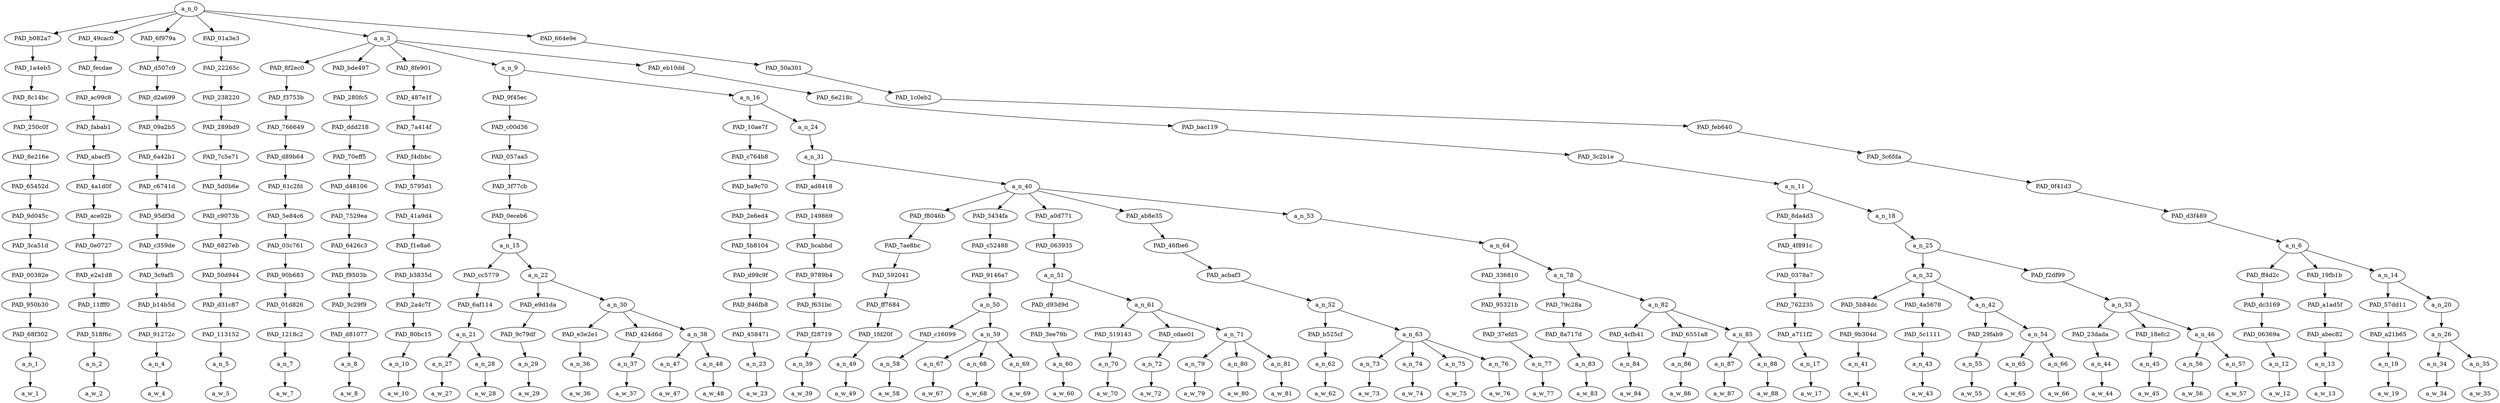 strict digraph "" {
	a_n_0	[div_dir=-1,
		index=0,
		level=13,
		pos="26.818298611111114,13!",
		text_span="[0, 1, 2, 3, 4, 5, 6, 7, 8, 9, 10, 11, 12, 13, 14, 15, 16, 17, 18, 19, 20, 21, 22, 23, 24, 25, 26, 27, 28, 29, 30, 31, 32, 33, 34, \
35, 36, 37, 38, 39, 40, 41, 42, 43, 44, 45, 46, 47, 48, 49, 50, 51, 52]",
		value=1.00000000];
	PAD_b082a7	[div_dir=-1,
		index=0,
		level=12,
		pos="0.0,12!",
		text_span="[0]",
		value=0.03186660];
	a_n_0 -> PAD_b082a7;
	PAD_49cac0	[div_dir=-1,
		index=1,
		level=12,
		pos="1.0,12!",
		text_span="[1]",
		value=0.01952713];
	a_n_0 -> PAD_49cac0;
	PAD_6f979a	[div_dir=1,
		index=3,
		level=12,
		pos="46.0,12!",
		text_span="[46]",
		value=0.02067806];
	a_n_0 -> PAD_6f979a;
	PAD_01a3e3	[div_dir=-1,
		index=4,
		level=12,
		pos="47.0,12!",
		text_span="[47]",
		value=0.02400676];
	a_n_0 -> PAD_01a3e3;
	a_n_3	[div_dir=-1,
		index=2,
		level=12,
		pos="17.659791666666667,12!",
		text_span="[2, 3, 4, 5, 6, 7, 8, 9, 10, 11, 12, 13, 14, 15, 16, 17, 18, 19, 20, 21, 22, 23, 24, 25, 26, 27, 28, 29, 30, 31, 32, 33, 34, 35, \
36, 37, 38, 39, 40, 41, 42, 43, 44, 45]",
		value=0.80044151];
	a_n_0 -> a_n_3;
	PAD_664e9e	[div_dir=1,
		index=5,
		level=12,
		pos="49.25,12!",
		text_span="[48, 49, 50, 51, 52]",
		value=0.10338603];
	a_n_0 -> PAD_664e9e;
	PAD_1a4eb5	[div_dir=-1,
		index=0,
		level=11,
		pos="0.0,11!",
		text_span="[0]",
		value=0.03186660];
	PAD_b082a7 -> PAD_1a4eb5;
	PAD_8c14bc	[div_dir=-1,
		index=0,
		level=10,
		pos="0.0,10!",
		text_span="[0]",
		value=0.03186660];
	PAD_1a4eb5 -> PAD_8c14bc;
	PAD_250c0f	[div_dir=-1,
		index=0,
		level=9,
		pos="0.0,9!",
		text_span="[0]",
		value=0.03186660];
	PAD_8c14bc -> PAD_250c0f;
	PAD_8e216e	[div_dir=-1,
		index=0,
		level=8,
		pos="0.0,8!",
		text_span="[0]",
		value=0.03186660];
	PAD_250c0f -> PAD_8e216e;
	PAD_65452d	[div_dir=-1,
		index=0,
		level=7,
		pos="0.0,7!",
		text_span="[0]",
		value=0.03186660];
	PAD_8e216e -> PAD_65452d;
	PAD_9d045c	[div_dir=-1,
		index=0,
		level=6,
		pos="0.0,6!",
		text_span="[0]",
		value=0.03186660];
	PAD_65452d -> PAD_9d045c;
	PAD_3ca51d	[div_dir=-1,
		index=0,
		level=5,
		pos="0.0,5!",
		text_span="[0]",
		value=0.03186660];
	PAD_9d045c -> PAD_3ca51d;
	PAD_00382e	[div_dir=-1,
		index=0,
		level=4,
		pos="0.0,4!",
		text_span="[0]",
		value=0.03186660];
	PAD_3ca51d -> PAD_00382e;
	PAD_950b30	[div_dir=-1,
		index=0,
		level=3,
		pos="0.0,3!",
		text_span="[0]",
		value=0.03186660];
	PAD_00382e -> PAD_950b30;
	PAD_68f302	[div_dir=-1,
		index=0,
		level=2,
		pos="0.0,2!",
		text_span="[0]",
		value=0.03186660];
	PAD_950b30 -> PAD_68f302;
	a_n_1	[div_dir=-1,
		index=0,
		level=1,
		pos="0.0,1!",
		text_span="[0]",
		value=0.03186660];
	PAD_68f302 -> a_n_1;
	a_w_1	[div_dir=0,
		index=0,
		level=0,
		pos="0,0!",
		text_span="[0]",
		value=hey];
	a_n_1 -> a_w_1;
	PAD_fecdae	[div_dir=-1,
		index=1,
		level=11,
		pos="1.0,11!",
		text_span="[1]",
		value=0.01952713];
	PAD_49cac0 -> PAD_fecdae;
	PAD_ac99c8	[div_dir=-1,
		index=1,
		level=10,
		pos="1.0,10!",
		text_span="[1]",
		value=0.01952713];
	PAD_fecdae -> PAD_ac99c8;
	PAD_fabab1	[div_dir=-1,
		index=1,
		level=9,
		pos="1.0,9!",
		text_span="[1]",
		value=0.01952713];
	PAD_ac99c8 -> PAD_fabab1;
	PAD_abacf5	[div_dir=-1,
		index=1,
		level=8,
		pos="1.0,8!",
		text_span="[1]",
		value=0.01952713];
	PAD_fabab1 -> PAD_abacf5;
	PAD_4a1d0f	[div_dir=-1,
		index=1,
		level=7,
		pos="1.0,7!",
		text_span="[1]",
		value=0.01952713];
	PAD_abacf5 -> PAD_4a1d0f;
	PAD_ace02b	[div_dir=-1,
		index=1,
		level=6,
		pos="1.0,6!",
		text_span="[1]",
		value=0.01952713];
	PAD_4a1d0f -> PAD_ace02b;
	PAD_0e0727	[div_dir=-1,
		index=1,
		level=5,
		pos="1.0,5!",
		text_span="[1]",
		value=0.01952713];
	PAD_ace02b -> PAD_0e0727;
	PAD_e2a1d8	[div_dir=-1,
		index=1,
		level=4,
		pos="1.0,4!",
		text_span="[1]",
		value=0.01952713];
	PAD_0e0727 -> PAD_e2a1d8;
	PAD_11fff0	[div_dir=-1,
		index=1,
		level=3,
		pos="1.0,3!",
		text_span="[1]",
		value=0.01952713];
	PAD_e2a1d8 -> PAD_11fff0;
	PAD_518f6c	[div_dir=-1,
		index=1,
		level=2,
		pos="1.0,2!",
		text_span="[1]",
		value=0.01952713];
	PAD_11fff0 -> PAD_518f6c;
	a_n_2	[div_dir=-1,
		index=1,
		level=1,
		pos="1.0,1!",
		text_span="[1]",
		value=0.01952713];
	PAD_518f6c -> a_n_2;
	a_w_2	[div_dir=0,
		index=1,
		level=0,
		pos="1,0!",
		text_span="[1]",
		value=why];
	a_n_2 -> a_w_2;
	PAD_d507c9	[div_dir=1,
		index=7,
		level=11,
		pos="46.0,11!",
		text_span="[46]",
		value=0.02067806];
	PAD_6f979a -> PAD_d507c9;
	PAD_d2a699	[div_dir=1,
		index=8,
		level=10,
		pos="46.0,10!",
		text_span="[46]",
		value=0.02067806];
	PAD_d507c9 -> PAD_d2a699;
	PAD_09a2b5	[div_dir=1,
		index=9,
		level=9,
		pos="46.0,9!",
		text_span="[46]",
		value=0.02067806];
	PAD_d2a699 -> PAD_09a2b5;
	PAD_6a42b1	[div_dir=1,
		index=9,
		level=8,
		pos="46.0,8!",
		text_span="[46]",
		value=0.02067806];
	PAD_09a2b5 -> PAD_6a42b1;
	PAD_c6741d	[div_dir=1,
		index=10,
		level=7,
		pos="46.0,7!",
		text_span="[46]",
		value=0.02067806];
	PAD_6a42b1 -> PAD_c6741d;
	PAD_95df3d	[div_dir=1,
		index=15,
		level=6,
		pos="46.0,6!",
		text_span="[46]",
		value=0.02067806];
	PAD_c6741d -> PAD_95df3d;
	PAD_c359de	[div_dir=1,
		index=15,
		level=5,
		pos="46.0,5!",
		text_span="[46]",
		value=0.02067806];
	PAD_95df3d -> PAD_c359de;
	PAD_3c9af5	[div_dir=1,
		index=18,
		level=4,
		pos="46.0,4!",
		text_span="[46]",
		value=0.02067806];
	PAD_c359de -> PAD_3c9af5;
	PAD_b14b5d	[div_dir=1,
		index=23,
		level=3,
		pos="46.0,3!",
		text_span="[46]",
		value=0.02067806];
	PAD_3c9af5 -> PAD_b14b5d;
	PAD_91272c	[div_dir=1,
		index=34,
		level=2,
		pos="46.0,2!",
		text_span="[46]",
		value=0.02067806];
	PAD_b14b5d -> PAD_91272c;
	a_n_4	[div_dir=1,
		index=46,
		level=1,
		pos="46.0,1!",
		text_span="[46]",
		value=0.02067806];
	PAD_91272c -> a_n_4;
	a_w_4	[div_dir=0,
		index=46,
		level=0,
		pos="46,0!",
		text_span="[46]",
		value=but];
	a_n_4 -> a_w_4;
	PAD_22265c	[div_dir=-1,
		index=8,
		level=11,
		pos="47.0,11!",
		text_span="[47]",
		value=0.02400676];
	PAD_01a3e3 -> PAD_22265c;
	PAD_238220	[div_dir=-1,
		index=9,
		level=10,
		pos="47.0,10!",
		text_span="[47]",
		value=0.02400676];
	PAD_22265c -> PAD_238220;
	PAD_289bd9	[div_dir=-1,
		index=10,
		level=9,
		pos="47.0,9!",
		text_span="[47]",
		value=0.02400676];
	PAD_238220 -> PAD_289bd9;
	PAD_7c5e71	[div_dir=-1,
		index=10,
		level=8,
		pos="47.0,8!",
		text_span="[47]",
		value=0.02400676];
	PAD_289bd9 -> PAD_7c5e71;
	PAD_5d0b6e	[div_dir=-1,
		index=11,
		level=7,
		pos="47.0,7!",
		text_span="[47]",
		value=0.02400676];
	PAD_7c5e71 -> PAD_5d0b6e;
	PAD_c9073b	[div_dir=-1,
		index=16,
		level=6,
		pos="47.0,6!",
		text_span="[47]",
		value=0.02400676];
	PAD_5d0b6e -> PAD_c9073b;
	PAD_6827eb	[div_dir=-1,
		index=16,
		level=5,
		pos="47.0,5!",
		text_span="[47]",
		value=0.02400676];
	PAD_c9073b -> PAD_6827eb;
	PAD_50d944	[div_dir=-1,
		index=19,
		level=4,
		pos="47.0,4!",
		text_span="[47]",
		value=0.02400676];
	PAD_6827eb -> PAD_50d944;
	PAD_d31c87	[div_dir=-1,
		index=24,
		level=3,
		pos="47.0,3!",
		text_span="[47]",
		value=0.02400676];
	PAD_50d944 -> PAD_d31c87;
	PAD_113152	[div_dir=-1,
		index=35,
		level=2,
		pos="47.0,2!",
		text_span="[47]",
		value=0.02400676];
	PAD_d31c87 -> PAD_113152;
	a_n_5	[div_dir=-1,
		index=47,
		level=1,
		pos="47.0,1!",
		text_span="[47]",
		value=0.02400676];
	PAD_113152 -> a_n_5;
	a_w_5	[div_dir=0,
		index=47,
		level=0,
		pos="47,0!",
		text_span="[47]",
		value=why1];
	a_n_5 -> a_w_5;
	PAD_8f2ec0	[div_dir=1,
		index=2,
		level=11,
		pos="2.0,11!",
		text_span="[2]",
		value=0.01652498];
	a_n_3 -> PAD_8f2ec0;
	PAD_bde497	[div_dir=-1,
		index=3,
		level=11,
		pos="3.0,11!",
		text_span="[3]",
		value=0.01417981];
	a_n_3 -> PAD_bde497;
	PAD_8fe901	[div_dir=-1,
		index=5,
		level=11,
		pos="35.0,11!",
		text_span="[35]",
		value=0.01292960];
	a_n_3 -> PAD_8fe901;
	a_n_9	[div_dir=-1,
		index=4,
		level=11,
		pos="9.736458333333333,11!",
		text_span="[4, 5, 6, 7, 8, 9, 10, 11, 12, 13, 14, 15, 16, 17, 18, 19, 20, 21, 22, 23, 24, 25, 26, 27, 28, 29, 30, 31, 32, 33, 34]",
		value=0.51592751];
	a_n_3 -> a_n_9;
	PAD_eb10dd	[div_dir=-1,
		index=6,
		level=11,
		pos="38.5625,11!",
		text_span="[36, 37, 38, 39, 40, 41, 42, 43, 44, 45]",
		value=0.24080361];
	a_n_3 -> PAD_eb10dd;
	PAD_f3753b	[div_dir=1,
		index=2,
		level=10,
		pos="2.0,10!",
		text_span="[2]",
		value=0.01652498];
	PAD_8f2ec0 -> PAD_f3753b;
	PAD_766649	[div_dir=1,
		index=2,
		level=9,
		pos="2.0,9!",
		text_span="[2]",
		value=0.01652498];
	PAD_f3753b -> PAD_766649;
	PAD_d89b64	[div_dir=1,
		index=2,
		level=8,
		pos="2.0,8!",
		text_span="[2]",
		value=0.01652498];
	PAD_766649 -> PAD_d89b64;
	PAD_61c2fd	[div_dir=1,
		index=2,
		level=7,
		pos="2.0,7!",
		text_span="[2]",
		value=0.01652498];
	PAD_d89b64 -> PAD_61c2fd;
	PAD_5e84c6	[div_dir=1,
		index=2,
		level=6,
		pos="2.0,6!",
		text_span="[2]",
		value=0.01652498];
	PAD_61c2fd -> PAD_5e84c6;
	PAD_03c761	[div_dir=1,
		index=2,
		level=5,
		pos="2.0,5!",
		text_span="[2]",
		value=0.01652498];
	PAD_5e84c6 -> PAD_03c761;
	PAD_90b683	[div_dir=1,
		index=2,
		level=4,
		pos="2.0,4!",
		text_span="[2]",
		value=0.01652498];
	PAD_03c761 -> PAD_90b683;
	PAD_01d826	[div_dir=1,
		index=2,
		level=3,
		pos="2.0,3!",
		text_span="[2]",
		value=0.01652498];
	PAD_90b683 -> PAD_01d826;
	PAD_1218c2	[div_dir=1,
		index=2,
		level=2,
		pos="2.0,2!",
		text_span="[2]",
		value=0.01652498];
	PAD_01d826 -> PAD_1218c2;
	a_n_7	[div_dir=1,
		index=2,
		level=1,
		pos="2.0,1!",
		text_span="[2]",
		value=0.01652498];
	PAD_1218c2 -> a_n_7;
	a_w_7	[div_dir=0,
		index=2,
		level=0,
		pos="2,0!",
		text_span="[2]",
		value=was];
	a_n_7 -> a_w_7;
	PAD_280fc5	[div_dir=-1,
		index=3,
		level=10,
		pos="3.0,10!",
		text_span="[3]",
		value=0.01417981];
	PAD_bde497 -> PAD_280fc5;
	PAD_ddd218	[div_dir=-1,
		index=3,
		level=9,
		pos="3.0,9!",
		text_span="[3]",
		value=0.01417981];
	PAD_280fc5 -> PAD_ddd218;
	PAD_70eff5	[div_dir=-1,
		index=3,
		level=8,
		pos="3.0,8!",
		text_span="[3]",
		value=0.01417981];
	PAD_ddd218 -> PAD_70eff5;
	PAD_d48106	[div_dir=-1,
		index=3,
		level=7,
		pos="3.0,7!",
		text_span="[3]",
		value=0.01417981];
	PAD_70eff5 -> PAD_d48106;
	PAD_7529ea	[div_dir=-1,
		index=3,
		level=6,
		pos="3.0,6!",
		text_span="[3]",
		value=0.01417981];
	PAD_d48106 -> PAD_7529ea;
	PAD_6426c3	[div_dir=-1,
		index=3,
		level=5,
		pos="3.0,5!",
		text_span="[3]",
		value=0.01417981];
	PAD_7529ea -> PAD_6426c3;
	PAD_f9503b	[div_dir=-1,
		index=3,
		level=4,
		pos="3.0,4!",
		text_span="[3]",
		value=0.01417981];
	PAD_6426c3 -> PAD_f9503b;
	PAD_3c29f9	[div_dir=-1,
		index=3,
		level=3,
		pos="3.0,3!",
		text_span="[3]",
		value=0.01417981];
	PAD_f9503b -> PAD_3c29f9;
	PAD_d81077	[div_dir=-1,
		index=3,
		level=2,
		pos="3.0,2!",
		text_span="[3]",
		value=0.01417981];
	PAD_3c29f9 -> PAD_d81077;
	a_n_8	[div_dir=-1,
		index=3,
		level=1,
		pos="3.0,1!",
		text_span="[3]",
		value=0.01417981];
	PAD_d81077 -> a_n_8;
	a_w_8	[div_dir=0,
		index=3,
		level=0,
		pos="3,0!",
		text_span="[3]",
		value=there];
	a_n_8 -> a_w_8;
	PAD_487e1f	[div_dir=-1,
		index=6,
		level=10,
		pos="35.0,10!",
		text_span="[35]",
		value=0.01292960];
	PAD_8fe901 -> PAD_487e1f;
	PAD_7a414f	[div_dir=-1,
		index=7,
		level=9,
		pos="35.0,9!",
		text_span="[35]",
		value=0.01292960];
	PAD_487e1f -> PAD_7a414f;
	PAD_f4dbbc	[div_dir=-1,
		index=7,
		level=8,
		pos="35.0,8!",
		text_span="[35]",
		value=0.01292960];
	PAD_7a414f -> PAD_f4dbbc;
	PAD_5795d1	[div_dir=-1,
		index=8,
		level=7,
		pos="35.0,7!",
		text_span="[35]",
		value=0.01292960];
	PAD_f4dbbc -> PAD_5795d1;
	PAD_41a9d4	[div_dir=-1,
		index=12,
		level=6,
		pos="35.0,6!",
		text_span="[35]",
		value=0.01292960];
	PAD_5795d1 -> PAD_41a9d4;
	PAD_f1e8a6	[div_dir=-1,
		index=12,
		level=5,
		pos="35.0,5!",
		text_span="[35]",
		value=0.01292960];
	PAD_41a9d4 -> PAD_f1e8a6;
	PAD_b3835d	[div_dir=-1,
		index=14,
		level=4,
		pos="35.0,4!",
		text_span="[35]",
		value=0.01292960];
	PAD_f1e8a6 -> PAD_b3835d;
	PAD_2a4c7f	[div_dir=-1,
		index=17,
		level=3,
		pos="35.0,3!",
		text_span="[35]",
		value=0.01292960];
	PAD_b3835d -> PAD_2a4c7f;
	PAD_80bc15	[div_dir=-1,
		index=25,
		level=2,
		pos="35.0,2!",
		text_span="[35]",
		value=0.01292960];
	PAD_2a4c7f -> PAD_80bc15;
	a_n_10	[div_dir=-1,
		index=35,
		level=1,
		pos="35.0,1!",
		text_span="[35]",
		value=0.01292960];
	PAD_80bc15 -> a_n_10;
	a_w_10	[div_dir=0,
		index=35,
		level=0,
		pos="35,0!",
		text_span="[35]",
		value=i];
	a_n_10 -> a_w_10;
	PAD_9f45ec	[div_dir=-1,
		index=4,
		level=10,
		pos="5.791666666666666,10!",
		text_span="[4, 5, 6, 7, 8, 9, 10]",
		value=0.16298223];
	a_n_9 -> PAD_9f45ec;
	a_n_16	[div_dir=-1,
		index=5,
		level=10,
		pos="13.68125,10!",
		text_span="[11, 12, 13, 14, 15, 16, 17, 18, 19, 20, 21, 22, 23, 24, 25, 26, 27, 28, 29, 30, 31, 32, 33, 34]",
		value=0.35290484];
	a_n_9 -> a_n_16;
	PAD_c00d36	[div_dir=-1,
		index=4,
		level=9,
		pos="5.791666666666666,9!",
		text_span="[4, 5, 6, 7, 8, 9, 10]",
		value=0.16298223];
	PAD_9f45ec -> PAD_c00d36;
	PAD_057aa5	[div_dir=-1,
		index=4,
		level=8,
		pos="5.791666666666666,8!",
		text_span="[4, 5, 6, 7, 8, 9, 10]",
		value=0.16298223];
	PAD_c00d36 -> PAD_057aa5;
	PAD_3f77cb	[div_dir=-1,
		index=4,
		level=7,
		pos="5.791666666666666,7!",
		text_span="[4, 5, 6, 7, 8, 9, 10]",
		value=0.16298223];
	PAD_057aa5 -> PAD_3f77cb;
	PAD_0eceb6	[div_dir=-1,
		index=4,
		level=6,
		pos="5.791666666666666,6!",
		text_span="[4, 5, 6, 7, 8, 9, 10]",
		value=0.16298223];
	PAD_3f77cb -> PAD_0eceb6;
	a_n_15	[div_dir=-1,
		index=4,
		level=5,
		pos="5.791666666666666,5!",
		text_span="[4, 5, 6, 7, 8, 9, 10]",
		value=0.16298223];
	PAD_0eceb6 -> a_n_15;
	PAD_cc5779	[div_dir=-1,
		index=4,
		level=4,
		pos="4.5,4!",
		text_span="[4, 5]",
		value=0.02960024];
	a_n_15 -> PAD_cc5779;
	a_n_22	[div_dir=-1,
		index=5,
		level=4,
		pos="7.083333333333333,4!",
		text_span="[6, 7, 8, 9, 10]",
		value=0.13332002];
	a_n_15 -> a_n_22;
	PAD_6af114	[div_dir=-1,
		index=4,
		level=3,
		pos="4.5,3!",
		text_span="[4, 5]",
		value=0.02960024];
	PAD_cc5779 -> PAD_6af114;
	a_n_21	[div_dir=-1,
		index=4,
		level=2,
		pos="4.5,2!",
		text_span="[4, 5]",
		value=0.02960024];
	PAD_6af114 -> a_n_21;
	a_n_27	[div_dir=-1,
		index=4,
		level=1,
		pos="4.0,1!",
		text_span="[4]",
		value=0.01194285];
	a_n_21 -> a_n_27;
	a_n_28	[div_dir=-1,
		index=5,
		level=1,
		pos="5.0,1!",
		text_span="[5]",
		value=0.01760020];
	a_n_21 -> a_n_28;
	a_w_27	[div_dir=0,
		index=4,
		level=0,
		pos="4,0!",
		text_span="[4]",
		value=an];
	a_n_27 -> a_w_27;
	a_w_28	[div_dir=0,
		index=5,
		level=0,
		pos="5,0!",
		text_span="[5]",
		value=army];
	a_n_28 -> a_w_28;
	PAD_e9d1da	[div_dir=-1,
		index=5,
		level=3,
		pos="6.0,3!",
		text_span="[6]",
		value=0.01349092];
	a_n_22 -> PAD_e9d1da;
	a_n_30	[div_dir=1,
		index=6,
		level=3,
		pos="8.166666666666666,3!",
		text_span="[7, 8, 9, 10]",
		value=0.11979098];
	a_n_22 -> a_n_30;
	PAD_9c79df	[div_dir=-1,
		index=5,
		level=2,
		pos="6.0,2!",
		text_span="[6]",
		value=0.01349092];
	PAD_e9d1da -> PAD_9c79df;
	a_n_29	[div_dir=-1,
		index=6,
		level=1,
		pos="6.0,1!",
		text_span="[6]",
		value=0.01349092];
	PAD_9c79df -> a_n_29;
	a_w_29	[div_dir=0,
		index=6,
		level=0,
		pos="6,0!",
		text_span="[6]",
		value=of];
	a_n_29 -> a_w_29;
	PAD_e3e2e1	[div_dir=1,
		index=6,
		level=2,
		pos="7.0,2!",
		text_span="[7]",
		value=0.04695030];
	a_n_30 -> PAD_e3e2e1;
	PAD_424d6d	[div_dir=-1,
		index=7,
		level=2,
		pos="8.0,2!",
		text_span="[8]",
		value=0.01390474];
	a_n_30 -> PAD_424d6d;
	a_n_38	[div_dir=1,
		index=8,
		level=2,
		pos="9.5,2!",
		text_span="[9, 10]",
		value=0.05892483];
	a_n_30 -> a_n_38;
	a_n_36	[div_dir=1,
		index=7,
		level=1,
		pos="7.0,1!",
		text_span="[7]",
		value=0.04695030];
	PAD_e3e2e1 -> a_n_36;
	a_w_36	[div_dir=0,
		index=7,
		level=0,
		pos="7,0!",
		text_span="[7]",
		value=debtors];
	a_n_36 -> a_w_36;
	a_n_37	[div_dir=-1,
		index=8,
		level=1,
		pos="8.0,1!",
		text_span="[8]",
		value=0.01390474];
	PAD_424d6d -> a_n_37;
	a_w_37	[div_dir=0,
		index=8,
		level=0,
		pos="8,0!",
		text_span="[8]",
		value=and];
	a_n_37 -> a_w_37;
	a_n_47	[div_dir=1,
		index=9,
		level=1,
		pos="9.0,1!",
		text_span="[9]",
		value=0.02848807];
	a_n_38 -> a_n_47;
	a_n_48	[div_dir=-1,
		index=10,
		level=1,
		pos="10.0,1!",
		text_span="[10]",
		value=0.03043493];
	a_n_38 -> a_n_48;
	a_w_47	[div_dir=0,
		index=9,
		level=0,
		pos="9,0!",
		text_span="[9]",
		value=economic];
	a_n_47 -> a_w_47;
	a_w_48	[div_dir=0,
		index=10,
		level=0,
		pos="10,0!",
		text_span="[10]",
		value=refugees];
	a_n_48 -> a_w_48;
	PAD_10ae7f	[div_dir=1,
		index=5,
		level=9,
		pos="11.0,9!",
		text_span="[11]",
		value=0.01408027];
	a_n_16 -> PAD_10ae7f;
	a_n_24	[div_dir=-1,
		index=6,
		level=9,
		pos="16.3625,9!",
		text_span="[12, 13, 14, 15, 16, 17, 18, 19, 20, 21, 22, 23, 24, 25, 26, 27, 28, 29, 30, 31, 32, 33, 34]",
		value=0.33881302];
	a_n_16 -> a_n_24;
	PAD_c764b8	[div_dir=1,
		index=5,
		level=8,
		pos="11.0,8!",
		text_span="[11]",
		value=0.01408027];
	PAD_10ae7f -> PAD_c764b8;
	PAD_ba9c70	[div_dir=1,
		index=5,
		level=7,
		pos="11.0,7!",
		text_span="[11]",
		value=0.01408027];
	PAD_c764b8 -> PAD_ba9c70;
	PAD_2e6ed4	[div_dir=1,
		index=5,
		level=6,
		pos="11.0,6!",
		text_span="[11]",
		value=0.01408027];
	PAD_ba9c70 -> PAD_2e6ed4;
	PAD_5b8104	[div_dir=1,
		index=5,
		level=5,
		pos="11.0,5!",
		text_span="[11]",
		value=0.01408027];
	PAD_2e6ed4 -> PAD_5b8104;
	PAD_d99c9f	[div_dir=1,
		index=6,
		level=4,
		pos="11.0,4!",
		text_span="[11]",
		value=0.01408027];
	PAD_5b8104 -> PAD_d99c9f;
	PAD_846fb8	[div_dir=1,
		index=7,
		level=3,
		pos="11.0,3!",
		text_span="[11]",
		value=0.01408027];
	PAD_d99c9f -> PAD_846fb8;
	PAD_458471	[div_dir=1,
		index=9,
		level=2,
		pos="11.0,2!",
		text_span="[11]",
		value=0.01408027];
	PAD_846fb8 -> PAD_458471;
	a_n_23	[div_dir=1,
		index=11,
		level=1,
		pos="11.0,1!",
		text_span="[11]",
		value=0.01408027];
	PAD_458471 -> a_n_23;
	a_w_23	[div_dir=0,
		index=11,
		level=0,
		pos="11,0!",
		text_span="[11]",
		value=which];
	a_n_23 -> a_w_23;
	a_n_31	[div_dir=-1,
		index=6,
		level=8,
		pos="16.3625,8!",
		text_span="[12, 13, 14, 15, 16, 17, 18, 19, 20, 21, 22, 23, 24, 25, 26, 27, 28, 29, 30, 31, 32, 33, 34]",
		value=0.33879252];
	a_n_24 -> a_n_31;
	PAD_ad8418	[div_dir=1,
		index=6,
		level=7,
		pos="12.0,7!",
		text_span="[12]",
		value=0.01188011];
	a_n_31 -> PAD_ad8418;
	a_n_40	[div_dir=-1,
		index=7,
		level=7,
		pos="20.725,7!",
		text_span="[13, 14, 15, 16, 17, 18, 19, 20, 21, 22, 23, 24, 25, 26, 27, 28, 29, 30, 31, 32, 33, 34]",
		value=0.32689191];
	a_n_31 -> a_n_40;
	PAD_149869	[div_dir=1,
		index=6,
		level=6,
		pos="12.0,6!",
		text_span="[12]",
		value=0.01188011];
	PAD_ad8418 -> PAD_149869;
	PAD_bcabbd	[div_dir=1,
		index=6,
		level=5,
		pos="12.0,5!",
		text_span="[12]",
		value=0.01188011];
	PAD_149869 -> PAD_bcabbd;
	PAD_9789b4	[div_dir=1,
		index=7,
		level=4,
		pos="12.0,4!",
		text_span="[12]",
		value=0.01188011];
	PAD_bcabbd -> PAD_9789b4;
	PAD_f631bc	[div_dir=1,
		index=8,
		level=3,
		pos="12.0,3!",
		text_span="[12]",
		value=0.01188011];
	PAD_9789b4 -> PAD_f631bc;
	PAD_f28719	[div_dir=1,
		index=10,
		level=2,
		pos="12.0,2!",
		text_span="[12]",
		value=0.01188011];
	PAD_f631bc -> PAD_f28719;
	a_n_39	[div_dir=1,
		index=12,
		level=1,
		pos="12.0,1!",
		text_span="[12]",
		value=0.01188011];
	PAD_f28719 -> a_n_39;
	a_w_39	[div_dir=0,
		index=12,
		level=0,
		pos="12,0!",
		text_span="[12]",
		value=could];
	a_n_39 -> a_w_39;
	PAD_f8046b	[div_dir=1,
		index=7,
		level=6,
		pos="13.0,6!",
		text_span="[13]",
		value=0.01578004];
	a_n_40 -> PAD_f8046b;
	PAD_3434fa	[div_dir=1,
		index=8,
		level=6,
		pos="15.0,6!",
		text_span="[14, 15, 16, 17]",
		value=0.06096012];
	a_n_40 -> PAD_3434fa;
	PAD_a0d771	[div_dir=-1,
		index=9,
		level=6,
		pos="19.5,6!",
		text_span="[18, 19, 20, 21, 22, 23]",
		value=0.08129163];
	a_n_40 -> PAD_a0d771;
	PAD_ab8e35	[div_dir=-1,
		index=10,
		level=6,
		pos="25.25,6!",
		text_span="[24, 25, 26, 27, 28]",
		value=0.06366794];
	a_n_40 -> PAD_ab8e35;
	a_n_53	[div_dir=-1,
		index=11,
		level=6,
		pos="30.875,6!",
		text_span="[29, 30, 31, 32, 33, 34]",
		value=0.10516378];
	a_n_40 -> a_n_53;
	PAD_7ae8bc	[div_dir=1,
		index=7,
		level=5,
		pos="13.0,5!",
		text_span="[13]",
		value=0.01578004];
	PAD_f8046b -> PAD_7ae8bc;
	PAD_592041	[div_dir=1,
		index=8,
		level=4,
		pos="13.0,4!",
		text_span="[13]",
		value=0.01578004];
	PAD_7ae8bc -> PAD_592041;
	PAD_ff7684	[div_dir=1,
		index=9,
		level=3,
		pos="13.0,3!",
		text_span="[13]",
		value=0.01578004];
	PAD_592041 -> PAD_ff7684;
	PAD_1fd20f	[div_dir=1,
		index=11,
		level=2,
		pos="13.0,2!",
		text_span="[13]",
		value=0.01578004];
	PAD_ff7684 -> PAD_1fd20f;
	a_n_49	[div_dir=1,
		index=13,
		level=1,
		pos="13.0,1!",
		text_span="[13]",
		value=0.01578004];
	PAD_1fd20f -> a_n_49;
	a_w_49	[div_dir=0,
		index=13,
		level=0,
		pos="13,0!",
		text_span="[13]",
		value=flood];
	a_n_49 -> a_w_49;
	PAD_c52488	[div_dir=1,
		index=8,
		level=5,
		pos="15.0,5!",
		text_span="[14, 15, 16, 17]",
		value=0.06096012];
	PAD_3434fa -> PAD_c52488;
	PAD_9146a7	[div_dir=1,
		index=9,
		level=4,
		pos="15.0,4!",
		text_span="[14, 15, 16, 17]",
		value=0.06096012];
	PAD_c52488 -> PAD_9146a7;
	a_n_50	[div_dir=1,
		index=10,
		level=3,
		pos="15.0,3!",
		text_span="[14, 15, 16, 17]",
		value=0.06096012];
	PAD_9146a7 -> a_n_50;
	PAD_c16099	[div_dir=-1,
		index=12,
		level=2,
		pos="14.0,2!",
		text_span="[14]",
		value=0.01122119];
	a_n_50 -> PAD_c16099;
	a_n_59	[div_dir=1,
		index=13,
		level=2,
		pos="16.0,2!",
		text_span="[15, 16, 17]",
		value=0.04972807];
	a_n_50 -> a_n_59;
	a_n_58	[div_dir=-1,
		index=14,
		level=1,
		pos="14.0,1!",
		text_span="[14]",
		value=0.01122119];
	PAD_c16099 -> a_n_58;
	a_w_58	[div_dir=0,
		index=14,
		level=0,
		pos="14,0!",
		text_span="[14]",
		value=into];
	a_n_58 -> a_w_58;
	a_n_67	[div_dir=-1,
		index=15,
		level=1,
		pos="15.0,1!",
		text_span="[15]",
		value=0.01149911];
	a_n_59 -> a_n_67;
	a_n_68	[div_dir=1,
		index=16,
		level=1,
		pos="16.0,1!",
		text_span="[16]",
		value=0.02065519];
	a_n_59 -> a_n_68;
	a_n_69	[div_dir=1,
		index=17,
		level=1,
		pos="17.0,1!",
		text_span="[17]",
		value=0.01756107];
	a_n_59 -> a_n_69;
	a_w_67	[div_dir=0,
		index=15,
		level=0,
		pos="15,0!",
		text_span="[15]",
		value=the];
	a_n_67 -> a_w_67;
	a_w_68	[div_dir=0,
		index=16,
		level=0,
		pos="16,0!",
		text_span="[16]",
		value=continental];
	a_n_68 -> a_w_68;
	a_w_69	[div_dir=0,
		index=17,
		level=0,
		pos="17,0!",
		text_span="[17]",
		value=interior];
	a_n_69 -> a_w_69;
	PAD_063935	[div_dir=-1,
		index=9,
		level=5,
		pos="19.5,5!",
		text_span="[18, 19, 20, 21, 22, 23]",
		value=0.08129163];
	PAD_a0d771 -> PAD_063935;
	a_n_51	[div_dir=-1,
		index=10,
		level=4,
		pos="19.5,4!",
		text_span="[18, 19, 20, 21, 22, 23]",
		value=0.08129163];
	PAD_063935 -> a_n_51;
	PAD_d93d9d	[div_dir=1,
		index=11,
		level=3,
		pos="18.0,3!",
		text_span="[18]",
		value=0.01172231];
	a_n_51 -> PAD_d93d9d;
	a_n_61	[div_dir=-1,
		index=12,
		level=3,
		pos="21.0,3!",
		text_span="[19, 20, 21, 22, 23]",
		value=0.06956927];
	a_n_51 -> a_n_61;
	PAD_3ee79b	[div_dir=1,
		index=14,
		level=2,
		pos="18.0,2!",
		text_span="[18]",
		value=0.01172231];
	PAD_d93d9d -> PAD_3ee79b;
	a_n_60	[div_dir=1,
		index=18,
		level=1,
		pos="18.0,1!",
		text_span="[18]",
		value=0.01172231];
	PAD_3ee79b -> a_n_60;
	a_w_60	[div_dir=0,
		index=18,
		level=0,
		pos="18,0!",
		text_span="[18]",
		value=during];
	a_n_60 -> a_w_60;
	PAD_519143	[div_dir=1,
		index=15,
		level=2,
		pos="19.0,2!",
		text_span="[19]",
		value=0.01021114];
	a_n_61 -> PAD_519143;
	PAD_cdae01	[div_dir=-1,
		index=17,
		level=2,
		pos="23.0,2!",
		text_span="[23]",
		value=0.01641264];
	a_n_61 -> PAD_cdae01;
	a_n_71	[div_dir=-1,
		index=16,
		level=2,
		pos="21.0,2!",
		text_span="[20, 21, 22]",
		value=0.04293878];
	a_n_61 -> a_n_71;
	a_n_70	[div_dir=1,
		index=19,
		level=1,
		pos="19.0,1!",
		text_span="[19]",
		value=0.01021114];
	PAD_519143 -> a_n_70;
	a_w_70	[div_dir=0,
		index=19,
		level=0,
		pos="19,0!",
		text_span="[19]",
		value=the1];
	a_n_70 -> a_w_70;
	a_n_72	[div_dir=-1,
		index=23,
		level=1,
		pos="23.0,1!",
		text_span="[23]",
		value=0.01641264];
	PAD_cdae01 -> a_n_72;
	a_w_72	[div_dir=0,
		index=23,
		level=0,
		pos="23,0!",
		text_span="[23]",
		value=century];
	a_n_72 -> a_w_72;
	a_n_79	[div_dir=-1,
		index=20,
		level=1,
		pos="20.0,1!",
		text_span="[20]",
		value=0.01195102];
	a_n_71 -> a_n_79;
	a_n_80	[div_dir=1,
		index=21,
		level=1,
		pos="21.0,1!",
		text_span="[21]",
		value=0.01324082];
	a_n_71 -> a_n_80;
	a_n_81	[div_dir=-1,
		index=22,
		level=1,
		pos="22.0,1!",
		text_span="[22]",
		value=0.01774004];
	a_n_71 -> a_n_81;
	a_w_79	[div_dir=0,
		index=20,
		level=0,
		pos="20,0!",
		text_span="[20]",
		value=1];
	a_n_79 -> a_w_79;
	a_w_80	[div_dir=0,
		index=21,
		level=0,
		pos="21,0!",
		text_span="[21]",
		value=9];
	a_n_80 -> a_w_80;
	a_w_81	[div_dir=0,
		index=22,
		level=0,
		pos="22,0!",
		text_span="[22]",
		value=th];
	a_n_81 -> a_w_81;
	PAD_46fbe6	[div_dir=-1,
		index=10,
		level=5,
		pos="25.25,5!",
		text_span="[24, 25, 26, 27, 28]",
		value=0.06366794];
	PAD_ab8e35 -> PAD_46fbe6;
	PAD_acbaf3	[div_dir=-1,
		index=11,
		level=4,
		pos="25.25,4!",
		text_span="[24, 25, 26, 27, 28]",
		value=0.06366794];
	PAD_46fbe6 -> PAD_acbaf3;
	a_n_52	[div_dir=-1,
		index=13,
		level=3,
		pos="25.25,3!",
		text_span="[24, 25, 26, 27, 28]",
		value=0.06366794];
	PAD_acbaf3 -> a_n_52;
	PAD_b525cf	[div_dir=1,
		index=18,
		level=2,
		pos="24.0,2!",
		text_span="[24]",
		value=0.01041397];
	a_n_52 -> PAD_b525cf;
	a_n_63	[div_dir=-1,
		index=19,
		level=2,
		pos="26.5,2!",
		text_span="[25, 26, 27, 28]",
		value=0.05325370];
	a_n_52 -> a_n_63;
	a_n_62	[div_dir=1,
		index=24,
		level=1,
		pos="24.0,1!",
		text_span="[24]",
		value=0.01041397];
	PAD_b525cf -> a_n_62;
	a_w_62	[div_dir=0,
		index=24,
		level=0,
		pos="24,0!",
		text_span="[24]",
		value=in];
	a_n_62 -> a_w_62;
	a_n_73	[div_dir=-1,
		index=25,
		level=1,
		pos="25.0,1!",
		text_span="[25]",
		value=0.00928561];
	a_n_63 -> a_n_73;
	a_n_74	[div_dir=1,
		index=26,
		level=1,
		pos="26.0,1!",
		text_span="[26]",
		value=0.01291700];
	a_n_63 -> a_n_74;
	a_n_75	[div_dir=1,
		index=27,
		level=1,
		pos="27.0,1!",
		text_span="[27]",
		value=0.01308876];
	a_n_63 -> a_n_75;
	a_n_76	[div_dir=-1,
		index=28,
		level=1,
		pos="28.0,1!",
		text_span="[28]",
		value=0.01795969];
	a_n_63 -> a_n_76;
	a_w_73	[div_dir=0,
		index=25,
		level=0,
		pos="25,0!",
		text_span="[25]",
		value=the2];
	a_n_73 -> a_w_73;
	a_w_74	[div_dir=0,
		index=26,
		level=0,
		pos="26,0!",
		text_span="[26]",
		value=first];
	a_n_74 -> a_w_74;
	a_w_75	[div_dir=0,
		index=27,
		level=0,
		pos="27,0!",
		text_span="[27]",
		value=place];
	a_n_75 -> a_w_75;
	a_w_76	[div_dir=0,
		index=28,
		level=0,
		pos="28,0!",
		text_span="[28]",
		value=y];
	a_n_76 -> a_w_76;
	a_n_64	[div_dir=-1,
		index=11,
		level=5,
		pos="30.875,5!",
		text_span="[29, 30, 31, 32, 33, 34]",
		value=0.10509030];
	a_n_53 -> a_n_64;
	PAD_336810	[div_dir=-1,
		index=12,
		level=4,
		pos="29.0,4!",
		text_span="[29]",
		value=0.01377002];
	a_n_64 -> PAD_336810;
	a_n_78	[div_dir=-1,
		index=13,
		level=4,
		pos="32.75,4!",
		text_span="[30, 31, 32, 33, 34]",
		value=0.09124680];
	a_n_64 -> a_n_78;
	PAD_95321b	[div_dir=-1,
		index=14,
		level=3,
		pos="29.0,3!",
		text_span="[29]",
		value=0.01377002];
	PAD_336810 -> PAD_95321b;
	PAD_37efd5	[div_dir=-1,
		index=20,
		level=2,
		pos="29.0,2!",
		text_span="[29]",
		value=0.01377002];
	PAD_95321b -> PAD_37efd5;
	a_n_77	[div_dir=-1,
		index=29,
		level=1,
		pos="29.0,1!",
		text_span="[29]",
		value=0.01377002];
	PAD_37efd5 -> a_n_77;
	a_w_77	[div_dir=0,
		index=29,
		level=0,
		pos="29,0!",
		text_span="[29]",
		value=know];
	a_n_77 -> a_w_77;
	PAD_79c28a	[div_dir=-1,
		index=16,
		level=3,
		pos="34.0,3!",
		text_span="[34]",
		value=0.01925144];
	a_n_78 -> PAD_79c28a;
	a_n_82	[div_dir=-1,
		index=15,
		level=3,
		pos="31.5,3!",
		text_span="[30, 31, 32, 33]",
		value=0.07193597];
	a_n_78 -> a_n_82;
	PAD_8a717d	[div_dir=-1,
		index=24,
		level=2,
		pos="34.0,2!",
		text_span="[34]",
		value=0.01925144];
	PAD_79c28a -> PAD_8a717d;
	a_n_83	[div_dir=-1,
		index=34,
		level=1,
		pos="34.0,1!",
		text_span="[34]",
		value=0.01925144];
	PAD_8a717d -> a_n_83;
	a_w_83	[div_dir=0,
		index=34,
		level=0,
		pos="34,0!",
		text_span="[34]",
		value=etc];
	a_n_83 -> a_w_83;
	PAD_4cfb41	[div_dir=-1,
		index=21,
		level=2,
		pos="30.0,2!",
		text_span="[30]",
		value=0.01298203];
	a_n_82 -> PAD_4cfb41;
	PAD_6551a8	[div_dir=-1,
		index=23,
		level=2,
		pos="33.0,2!",
		text_span="[33]",
		value=0.01725056];
	a_n_82 -> PAD_6551a8;
	a_n_85	[div_dir=-1,
		index=22,
		level=2,
		pos="31.5,2!",
		text_span="[31, 32]",
		value=0.04164461];
	a_n_82 -> a_n_85;
	a_n_84	[div_dir=-1,
		index=30,
		level=1,
		pos="30.0,1!",
		text_span="[30]",
		value=0.01298203];
	PAD_4cfb41 -> a_n_84;
	a_w_84	[div_dir=0,
		index=30,
		level=0,
		pos="30,0!",
		text_span="[30]",
		value=the3];
	a_n_84 -> a_w_84;
	a_n_86	[div_dir=-1,
		index=33,
		level=1,
		pos="33.0,1!",
		text_span="[33]",
		value=0.01725056];
	PAD_6551a8 -> a_n_86;
	a_w_86	[div_dir=0,
		index=33,
		level=0,
		pos="33,0!",
		text_span="[33]",
		value=settlement];
	a_n_86 -> a_w_86;
	a_n_87	[div_dir=-1,
		index=31,
		level=1,
		pos="31.0,1!",
		text_span="[31]",
		value=0.01892754];
	a_n_85 -> a_n_87;
	a_n_88	[div_dir=1,
		index=32,
		level=1,
		pos="32.0,1!",
		text_span="[32]",
		value=0.02267475];
	a_n_85 -> a_n_88;
	a_w_87	[div_dir=0,
		index=31,
		level=0,
		pos="31,0!",
		text_span="[31]",
		value=western];
	a_n_87 -> a_w_87;
	a_w_88	[div_dir=0,
		index=32,
		level=0,
		pos="32,0!",
		text_span="[32]",
		value=frontier];
	a_n_88 -> a_w_88;
	PAD_6e218c	[div_dir=-1,
		index=7,
		level=10,
		pos="38.5625,10!",
		text_span="[36, 37, 38, 39, 40, 41, 42, 43, 44, 45]",
		value=0.24080361];
	PAD_eb10dd -> PAD_6e218c;
	PAD_bac119	[div_dir=-1,
		index=8,
		level=9,
		pos="38.5625,9!",
		text_span="[36, 37, 38, 39, 40, 41, 42, 43, 44, 45]",
		value=0.24080361];
	PAD_6e218c -> PAD_bac119;
	PAD_3c2b1e	[div_dir=-1,
		index=8,
		level=8,
		pos="38.5625,8!",
		text_span="[36, 37, 38, 39, 40, 41, 42, 43, 44, 45]",
		value=0.24080361];
	PAD_bac119 -> PAD_3c2b1e;
	a_n_11	[div_dir=-1,
		index=9,
		level=7,
		pos="38.5625,7!",
		text_span="[36, 37, 38, 39, 40, 41, 42, 43, 44, 45]",
		value=0.24080361];
	PAD_3c2b1e -> a_n_11;
	PAD_8da4d3	[div_dir=-1,
		index=13,
		level=6,
		pos="36.0,6!",
		text_span="[36]",
		value=0.01474475];
	a_n_11 -> PAD_8da4d3;
	a_n_18	[div_dir=-1,
		index=14,
		level=6,
		pos="41.125,6!",
		text_span="[37, 38, 39, 40, 41, 42, 43, 44, 45]",
		value=0.22594952];
	a_n_11 -> a_n_18;
	PAD_4f891c	[div_dir=-1,
		index=13,
		level=5,
		pos="36.0,5!",
		text_span="[36]",
		value=0.01474475];
	PAD_8da4d3 -> PAD_4f891c;
	PAD_0378a7	[div_dir=-1,
		index=15,
		level=4,
		pos="36.0,4!",
		text_span="[36]",
		value=0.01474475];
	PAD_4f891c -> PAD_0378a7;
	PAD_762235	[div_dir=-1,
		index=18,
		level=3,
		pos="36.0,3!",
		text_span="[36]",
		value=0.01474475];
	PAD_0378a7 -> PAD_762235;
	PAD_a711f2	[div_dir=-1,
		index=26,
		level=2,
		pos="36.0,2!",
		text_span="[36]",
		value=0.01474475];
	PAD_762235 -> PAD_a711f2;
	a_n_17	[div_dir=-1,
		index=36,
		level=1,
		pos="36.0,1!",
		text_span="[36]",
		value=0.01474475];
	PAD_a711f2 -> a_n_17;
	a_w_17	[div_dir=0,
		index=36,
		level=0,
		pos="36,0!",
		text_span="[36]",
		value=know1];
	a_n_17 -> a_w_17;
	a_n_25	[div_dir=-1,
		index=14,
		level=5,
		pos="41.125,5!",
		text_span="[37, 38, 39, 40, 41, 42, 43, 44, 45]",
		value=0.22584143];
	a_n_18 -> a_n_25;
	a_n_32	[div_dir=1,
		index=16,
		level=4,
		pos="39.083333333333336,4!",
		text_span="[37, 38, 39, 40, 41]",
		value=0.11577264];
	a_n_25 -> a_n_32;
	PAD_f2df99	[div_dir=-1,
		index=17,
		level=4,
		pos="43.166666666666664,4!",
		text_span="[42, 43, 44, 45]",
		value=0.10996070];
	a_n_25 -> PAD_f2df99;
	PAD_5b84dc	[div_dir=-1,
		index=19,
		level=3,
		pos="37.0,3!",
		text_span="[37]",
		value=0.01241951];
	a_n_32 -> PAD_5b84dc;
	PAD_4a5678	[div_dir=1,
		index=21,
		level=3,
		pos="41.0,3!",
		text_span="[41]",
		value=0.02526866];
	a_n_32 -> PAD_4a5678;
	a_n_42	[div_dir=-1,
		index=20,
		level=3,
		pos="39.25,3!",
		text_span="[38, 39, 40]",
		value=0.07807829];
	a_n_32 -> a_n_42;
	PAD_9b304d	[div_dir=-1,
		index=27,
		level=2,
		pos="37.0,2!",
		text_span="[37]",
		value=0.01241951];
	PAD_5b84dc -> PAD_9b304d;
	a_n_41	[div_dir=-1,
		index=37,
		level=1,
		pos="37.0,1!",
		text_span="[37]",
		value=0.01241951];
	PAD_9b304d -> a_n_41;
	a_w_41	[div_dir=0,
		index=37,
		level=0,
		pos="37,0!",
		text_span="[37]",
		value=the4];
	a_n_41 -> a_w_41;
	PAD_5c1111	[div_dir=1,
		index=30,
		level=2,
		pos="41.0,2!",
		text_span="[41]",
		value=0.02526866];
	PAD_4a5678 -> PAD_5c1111;
	a_n_43	[div_dir=1,
		index=41,
		level=1,
		pos="41.0,1!",
		text_span="[41]",
		value=0.02526866];
	PAD_5c1111 -> a_n_43;
	a_w_43	[div_dir=0,
		index=41,
		level=0,
		pos="41,0!",
		text_span="[41]",
		value=scroll];
	a_n_43 -> a_w_43;
	PAD_29fab9	[div_dir=-1,
		index=29,
		level=2,
		pos="40.0,2!",
		text_span="[40]",
		value=0.03861910];
	a_n_42 -> PAD_29fab9;
	a_n_54	[div_dir=1,
		index=28,
		level=2,
		pos="38.5,2!",
		text_span="[38, 39]",
		value=0.03941962];
	a_n_42 -> a_n_54;
	a_n_55	[div_dir=-1,
		index=40,
		level=1,
		pos="40.0,1!",
		text_span="[40]",
		value=0.03861910];
	PAD_29fab9 -> a_n_55;
	a_w_55	[div_dir=0,
		index=40,
		level=0,
		pos="40,0!",
		text_span="[40]",
		value=capitalism];
	a_n_55 -> a_w_55;
	a_n_65	[div_dir=1,
		index=38,
		level=1,
		pos="38.0,1!",
		text_span="[38]",
		value=0.01993783];
	a_n_54 -> a_n_65;
	a_n_66	[div_dir=1,
		index=39,
		level=1,
		pos="39.0,1!",
		text_span="[39]",
		value=0.01938128];
	a_n_54 -> a_n_66;
	a_w_65	[div_dir=0,
		index=38,
		level=0,
		pos="38,0!",
		text_span="[38]",
		value=magic];
	a_n_65 -> a_w_65;
	a_w_66	[div_dir=0,
		index=39,
		level=0,
		pos="39,0!",
		text_span="[39]",
		value=freedom];
	a_n_66 -> a_w_66;
	a_n_33	[div_dir=-1,
		index=22,
		level=3,
		pos="43.166666666666664,3!",
		text_span="[42, 43, 44, 45]",
		value=0.10996070];
	PAD_f2df99 -> a_n_33;
	PAD_23dada	[div_dir=-1,
		index=31,
		level=2,
		pos="42.0,2!",
		text_span="[42]",
		value=0.02066076];
	a_n_33 -> PAD_23dada;
	PAD_18efc2	[div_dir=1,
		index=32,
		level=2,
		pos="43.0,2!",
		text_span="[43]",
		value=0.01702303];
	a_n_33 -> PAD_18efc2;
	a_n_46	[div_dir=-1,
		index=33,
		level=2,
		pos="44.5,2!",
		text_span="[44, 45]",
		value=0.07210617];
	a_n_33 -> a_n_46;
	a_n_44	[div_dir=-1,
		index=42,
		level=1,
		pos="42.0,1!",
		text_span="[42]",
		value=0.02066076];
	PAD_23dada -> a_n_44;
	a_w_44	[div_dir=0,
		index=42,
		level=0,
		pos="42,0!",
		text_span="[42]",
		value=protects];
	a_n_44 -> a_w_44;
	a_n_45	[div_dir=1,
		index=43,
		level=1,
		pos="43.0,1!",
		text_span="[43]",
		value=0.01702303];
	PAD_18efc2 -> a_n_45;
	a_w_45	[div_dir=0,
		index=43,
		level=0,
		pos="43,0!",
		text_span="[43]",
		value=us];
	a_n_45 -> a_w_45;
	a_n_56	[div_dir=1,
		index=44,
		level=1,
		pos="44.0,1!",
		text_span="[44]",
		value=0.01760070];
	a_n_46 -> a_n_56;
	a_n_57	[div_dir=-1,
		index=45,
		level=1,
		pos="45.0,1!",
		text_span="[45]",
		value=0.05424395];
	a_n_46 -> a_n_57;
	a_w_56	[div_dir=0,
		index=44,
		level=0,
		pos="44,0!",
		text_span="[44]",
		value=from];
	a_n_56 -> a_w_56;
	a_w_57	[div_dir=0,
		index=45,
		level=0,
		pos="45,0!",
		text_span="[45]",
		value=stalin];
	a_n_57 -> a_w_57;
	PAD_50a301	[div_dir=1,
		index=9,
		level=11,
		pos="49.25,11!",
		text_span="[48, 49, 50, 51, 52]",
		value=0.10338603];
	PAD_664e9e -> PAD_50a301;
	PAD_1c0eb2	[div_dir=1,
		index=10,
		level=10,
		pos="49.25,10!",
		text_span="[48, 49, 50, 51, 52]",
		value=0.10338603];
	PAD_50a301 -> PAD_1c0eb2;
	PAD_feb640	[div_dir=1,
		index=11,
		level=9,
		pos="49.25,9!",
		text_span="[48, 49, 50, 51, 52]",
		value=0.10338603];
	PAD_1c0eb2 -> PAD_feb640;
	PAD_3c6fda	[div_dir=1,
		index=11,
		level=8,
		pos="49.25,8!",
		text_span="[48, 49, 50, 51, 52]",
		value=0.10338603];
	PAD_feb640 -> PAD_3c6fda;
	PAD_0f41d3	[div_dir=1,
		index=12,
		level=7,
		pos="49.25,7!",
		text_span="[48, 49, 50, 51, 52]",
		value=0.10338603];
	PAD_3c6fda -> PAD_0f41d3;
	PAD_d3f489	[div_dir=1,
		index=17,
		level=6,
		pos="49.25,6!",
		text_span="[48, 49, 50, 51, 52]",
		value=0.10338603];
	PAD_0f41d3 -> PAD_d3f489;
	a_n_6	[div_dir=1,
		index=17,
		level=5,
		pos="49.25,5!",
		text_span="[48, 49, 50, 51, 52]",
		value=0.10338603];
	PAD_d3f489 -> a_n_6;
	PAD_ff4d2c	[div_dir=-1,
		index=20,
		level=4,
		pos="48.0,4!",
		text_span="[48]",
		value=0.01693333];
	a_n_6 -> PAD_ff4d2c;
	PAD_19fb1b	[div_dir=1,
		index=21,
		level=4,
		pos="49.0,4!",
		text_span="[49]",
		value=0.01968927];
	a_n_6 -> PAD_19fb1b;
	a_n_14	[div_dir=-1,
		index=22,
		level=4,
		pos="50.75,4!",
		text_span="[50, 51, 52]",
		value=0.06674605];
	a_n_6 -> a_n_14;
	PAD_dc3169	[div_dir=-1,
		index=25,
		level=3,
		pos="48.0,3!",
		text_span="[48]",
		value=0.01693333];
	PAD_ff4d2c -> PAD_dc3169;
	PAD_06369a	[div_dir=-1,
		index=36,
		level=2,
		pos="48.0,2!",
		text_span="[48]",
		value=0.01693333];
	PAD_dc3169 -> PAD_06369a;
	a_n_12	[div_dir=-1,
		index=48,
		level=1,
		pos="48.0,1!",
		text_span="[48]",
		value=0.01693333];
	PAD_06369a -> a_n_12;
	a_w_12	[div_dir=0,
		index=48,
		level=0,
		pos="48,0!",
		text_span="[48]",
		value=do];
	a_n_12 -> a_w_12;
	PAD_a1ad5f	[div_dir=1,
		index=26,
		level=3,
		pos="49.0,3!",
		text_span="[49]",
		value=0.01968927];
	PAD_19fb1b -> PAD_a1ad5f;
	PAD_abec82	[div_dir=1,
		index=37,
		level=2,
		pos="49.0,2!",
		text_span="[49]",
		value=0.01968927];
	PAD_a1ad5f -> PAD_abec82;
	a_n_13	[div_dir=1,
		index=49,
		level=1,
		pos="49.0,1!",
		text_span="[49]",
		value=0.01968927];
	PAD_abec82 -> a_n_13;
	a_w_13	[div_dir=0,
		index=49,
		level=0,
		pos="49,0!",
		text_span="[49]",
		value=you];
	a_n_13 -> a_w_13;
	PAD_57dd11	[div_dir=1,
		index=27,
		level=3,
		pos="50.0,3!",
		text_span="[50]",
		value=0.01948576];
	a_n_14 -> PAD_57dd11;
	a_n_20	[div_dir=-1,
		index=28,
		level=3,
		pos="51.5,3!",
		text_span="[51, 52]",
		value=0.04722598];
	a_n_14 -> a_n_20;
	PAD_a21b65	[div_dir=1,
		index=38,
		level=2,
		pos="50.0,2!",
		text_span="[50]",
		value=0.01948576];
	PAD_57dd11 -> PAD_a21b65;
	a_n_19	[div_dir=1,
		index=50,
		level=1,
		pos="50.0,1!",
		text_span="[50]",
		value=0.01948576];
	PAD_a21b65 -> a_n_19;
	a_w_19	[div_dir=0,
		index=50,
		level=0,
		pos="50,0!",
		text_span="[50]",
		value=think];
	a_n_19 -> a_w_19;
	a_n_26	[div_dir=-1,
		index=39,
		level=2,
		pos="51.5,2!",
		text_span="[51, 52]",
		value=0.04717251];
	a_n_20 -> a_n_26;
	a_n_34	[div_dir=1,
		index=51,
		level=1,
		pos="51.0,1!",
		text_span="[51]",
		value=0.01863041];
	a_n_26 -> a_n_34;
	a_n_35	[div_dir=-1,
		index=52,
		level=1,
		pos="52.0,1!",
		text_span="[52]",
		value=0.02848863];
	a_n_26 -> a_n_35;
	a_w_34	[div_dir=0,
		index=51,
		level=0,
		pos="51,0!",
		text_span="[51]",
		value=that];
	a_n_34 -> a_w_34;
	a_w_35	[div_dir=0,
		index=52,
		level=0,
		pos="52,0!",
		text_span="[52]",
		value=was1];
	a_n_35 -> a_w_35;
}
